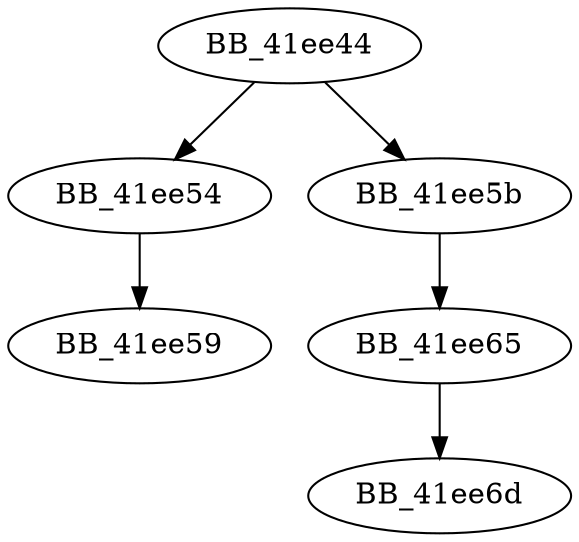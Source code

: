 DiGraph ___crtIsValidLocaleName{
BB_41ee44->BB_41ee54
BB_41ee44->BB_41ee5b
BB_41ee54->BB_41ee59
BB_41ee5b->BB_41ee65
BB_41ee65->BB_41ee6d
}

